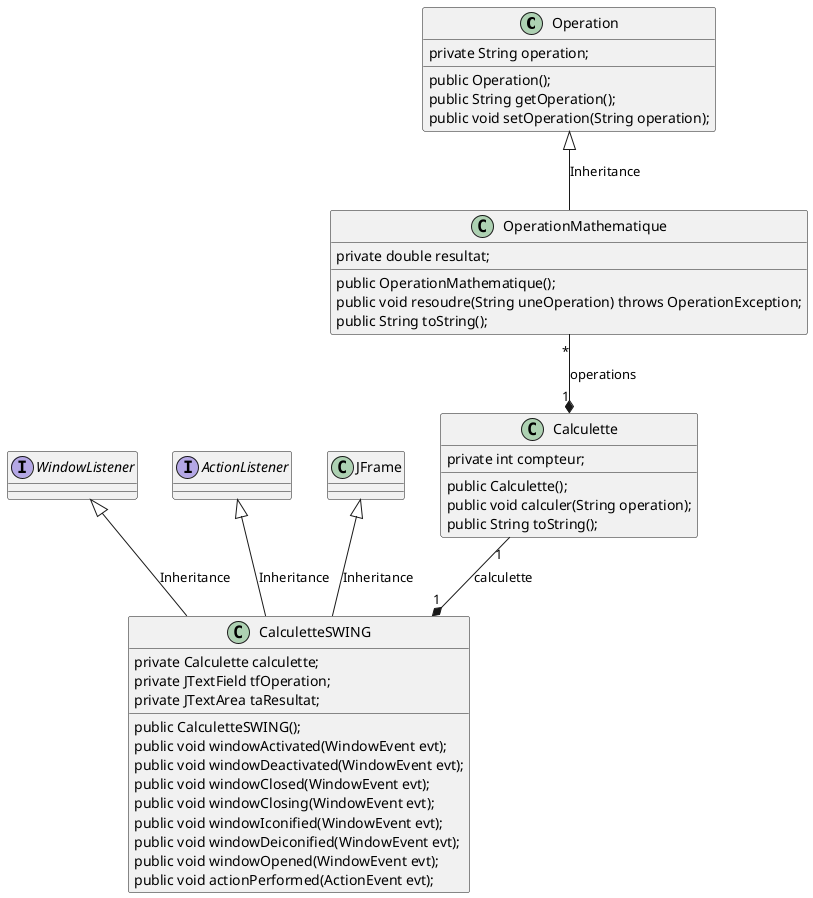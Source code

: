 @startuml

class Operation {
    private String operation;

    public Operation(); 
    public String getOperation();
    public void setOperation(String operation);
}

class OperationMathematique {
    private double resultat;

    public OperationMathematique();
    public void resoudre(String uneOperation) throws OperationException;
    public String toString();
} 

class Calculette {
    private int compteur;

    public Calculette();
    public void calculer(String operation);
    public String toString();
} 

interface WindowListener {
}

interface ActionListener{
}

class JFrame {
}

class CalculetteSWING {
    private Calculette calculette;
    private JTextField tfOperation;
    private JTextArea taResultat;

    public CalculetteSWING();
    public void windowActivated(WindowEvent evt);
    public void windowDeactivated(WindowEvent evt);
    public void windowClosed(WindowEvent evt);
    public void windowClosing(WindowEvent evt);
    public void windowIconified(WindowEvent evt);
    public void windowDeiconified(WindowEvent evt);
    public void windowOpened(WindowEvent evt);
    public void actionPerformed(ActionEvent evt);
} 

Operation <|-down- OperationMathematique: Inheritance
Calculette "1" *-up- "*" OperationMathematique: operations
CalculetteSWING "1" *-up- "1" Calculette: calculette
JFrame <|-down- CalculetteSWING: Inheritance
WindowListener <|-down- CalculetteSWING: Inheritance
ActionListener <|-down- CalculetteSWING: Inheritance

@enduml